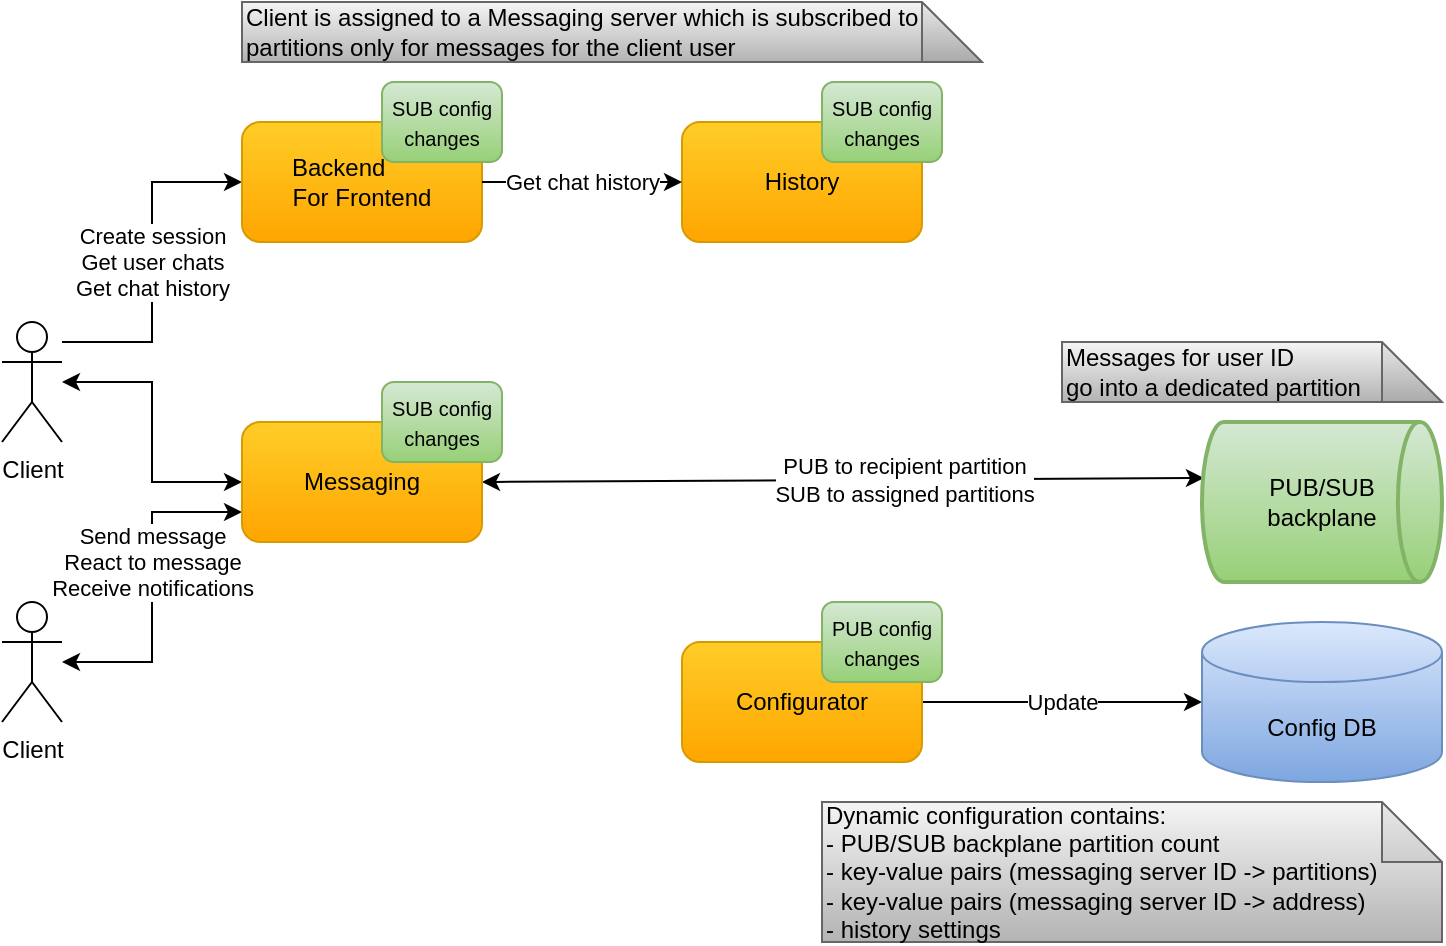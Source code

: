 <mxfile version="15.2.7" type="device"><diagram id="G4t1x3i_cumIOjZ8GDXV" name="Page-1"><mxGraphModel dx="1422" dy="923" grid="1" gridSize="10" guides="1" tooltips="1" connect="1" arrows="1" fold="1" page="1" pageScale="1" pageWidth="850" pageHeight="1100" math="0" shadow="0"><root><mxCell id="0"/><mxCell id="1" parent="0"/><mxCell id="zEOiwxzGmeE4_qA-A_0B-1" value="Messages for user ID&lt;br&gt;go into a dedicated partition" style="shape=note;whiteSpace=wrap;html=1;backgroundOutline=1;darkOpacity=0.05;align=left;gradientColor=#b3b3b3;fillColor=#f5f5f5;strokeColor=#666666;" parent="1" vertex="1"><mxGeometry x="570" y="210" width="190" height="30" as="geometry"/></mxCell><mxCell id="zEOiwxzGmeE4_qA-A_0B-2" value="Dynamic configuration contains:&lt;br&gt;- PUB/SUB backplane partition count&lt;br&gt;- key-value pairs&amp;nbsp;(messaging server ID -&amp;gt; partitions)&lt;br&gt;- key-value pairs&amp;nbsp;(messaging&amp;nbsp;server ID -&amp;gt; address)&lt;br&gt;- history settings" style="shape=note;whiteSpace=wrap;html=1;backgroundOutline=1;darkOpacity=0.05;align=left;gradientColor=#b3b3b3;fillColor=#f5f5f5;strokeColor=#666666;" parent="1" vertex="1"><mxGeometry x="450" y="440" width="310" height="70" as="geometry"/></mxCell><mxCell id="zEOiwxzGmeE4_qA-A_0B-3" value="Client is assigned to a Messaging server which is subscribed to partitions only for messages for the client user" style="shape=note;whiteSpace=wrap;html=1;backgroundOutline=1;darkOpacity=0.05;align=left;gradientColor=#b3b3b3;fillColor=#f5f5f5;strokeColor=#666666;" parent="1" vertex="1"><mxGeometry x="160" y="40" width="370" height="30" as="geometry"/></mxCell><mxCell id="WAReTh2NtruZ-ETWnuQE-5" value="" style="edgeStyle=orthogonalEdgeStyle;rounded=0;orthogonalLoop=1;jettySize=auto;html=1;entryX=0;entryY=0.5;entryDx=0;entryDy=0;startArrow=classic;startFill=1;" parent="1" source="WAReTh2NtruZ-ETWnuQE-7" target="WAReTh2NtruZ-ETWnuQE-11" edge="1"><mxGeometry relative="1" as="geometry"/></mxCell><mxCell id="WAReTh2NtruZ-ETWnuQE-6" value="Create session&lt;br&gt;Get user chats&lt;br&gt;Get chat history" style="edgeStyle=orthogonalEdgeStyle;rounded=0;orthogonalLoop=1;jettySize=auto;html=1;entryX=0;entryY=0.5;entryDx=0;entryDy=0;" parent="1" source="WAReTh2NtruZ-ETWnuQE-7" target="WAReTh2NtruZ-ETWnuQE-24" edge="1"><mxGeometry relative="1" as="geometry"><Array as="points"><mxPoint x="115" y="210"/><mxPoint x="115" y="130"/></Array></mxGeometry></mxCell><mxCell id="WAReTh2NtruZ-ETWnuQE-7" value="Client" style="shape=umlActor;verticalLabelPosition=bottom;verticalAlign=top;html=1;outlineConnect=0;" parent="1" vertex="1"><mxGeometry x="40" y="200" width="30" height="60" as="geometry"/></mxCell><mxCell id="WAReTh2NtruZ-ETWnuQE-8" value="Send message&lt;br&gt;React to message&lt;br&gt;Receive notifications" style="edgeStyle=orthogonalEdgeStyle;rounded=0;orthogonalLoop=1;jettySize=auto;html=1;entryX=0;entryY=0.75;entryDx=0;entryDy=0;startArrow=classic;startFill=1;" parent="1" source="WAReTh2NtruZ-ETWnuQE-9" target="WAReTh2NtruZ-ETWnuQE-11" edge="1"><mxGeometry x="0.151" relative="1" as="geometry"><mxPoint as="offset"/></mxGeometry></mxCell><mxCell id="WAReTh2NtruZ-ETWnuQE-9" value="Client" style="shape=umlActor;verticalLabelPosition=bottom;verticalAlign=top;html=1;outlineConnect=0;" parent="1" vertex="1"><mxGeometry x="40" y="340" width="30" height="60" as="geometry"/></mxCell><mxCell id="WAReTh2NtruZ-ETWnuQE-10" value="PUB to recipient partition&lt;br&gt;&lt;div&gt;SUB to assigned partitions&lt;/div&gt;" style="rounded=0;orthogonalLoop=1;jettySize=auto;html=1;entryX=0.008;entryY=0.35;entryDx=0;entryDy=0;entryPerimeter=0;startArrow=classic;startFill=1;exitX=1;exitY=0.5;exitDx=0;exitDy=0;" parent="1" source="WAReTh2NtruZ-ETWnuQE-11" target="WAReTh2NtruZ-ETWnuQE-13" edge="1"><mxGeometry x="0.168" relative="1" as="geometry"><mxPoint as="offset"/></mxGeometry></mxCell><mxCell id="WAReTh2NtruZ-ETWnuQE-11" value="&lt;font style=&quot;font-size: 12px&quot;&gt;Messaging&lt;/font&gt;" style="rounded=1;whiteSpace=wrap;html=1;gradientColor=#ffa500;fillColor=#ffcd28;strokeColor=#d79b00;" parent="1" vertex="1"><mxGeometry x="160" y="250" width="120" height="60" as="geometry"/></mxCell><mxCell id="WAReTh2NtruZ-ETWnuQE-13" value="PUB/SUB&lt;br&gt;backplane" style="strokeWidth=2;html=1;shape=mxgraph.flowchart.direct_data;whiteSpace=wrap;gradientColor=#97d077;fillColor=#d5e8d4;strokeColor=#82b366;" parent="1" vertex="1"><mxGeometry x="640" y="250" width="120" height="80" as="geometry"/></mxCell><mxCell id="WAReTh2NtruZ-ETWnuQE-16" value="Update" style="edgeStyle=orthogonalEdgeStyle;rounded=0;orthogonalLoop=1;jettySize=auto;html=1;entryX=0;entryY=0.5;entryDx=0;entryDy=0;entryPerimeter=0;exitX=1;exitY=0.5;exitDx=0;exitDy=0;" parent="1" source="WAReTh2NtruZ-ETWnuQE-17" target="WAReTh2NtruZ-ETWnuQE-18" edge="1"><mxGeometry relative="1" as="geometry"/></mxCell><mxCell id="WAReTh2NtruZ-ETWnuQE-17" value="Configurator" style="rounded=1;whiteSpace=wrap;html=1;gradientColor=#ffa500;fillColor=#ffcd28;strokeColor=#d79b00;" parent="1" vertex="1"><mxGeometry x="380" y="360" width="120" height="60" as="geometry"/></mxCell><mxCell id="WAReTh2NtruZ-ETWnuQE-18" value="Config DB" style="shape=cylinder3;whiteSpace=wrap;html=1;boundedLbl=1;backgroundOutline=1;size=15;gradientColor=#7ea6e0;fillColor=#dae8fc;strokeColor=#6c8ebf;" parent="1" vertex="1"><mxGeometry x="640" y="350" width="120" height="80" as="geometry"/></mxCell><mxCell id="WAReTh2NtruZ-ETWnuQE-19" value="&lt;font style=&quot;font-size: 12px&quot;&gt;History&lt;/font&gt;" style="rounded=1;whiteSpace=wrap;html=1;gradientColor=#ffa500;fillColor=#ffcd28;strokeColor=#d79b00;" parent="1" vertex="1"><mxGeometry x="380" y="100" width="120" height="60" as="geometry"/></mxCell><mxCell id="WAReTh2NtruZ-ETWnuQE-22" value="&lt;font style=&quot;font-size: 10px&quot;&gt;PUB config&lt;br&gt;changes&lt;/font&gt;" style="rounded=1;whiteSpace=wrap;html=1;gradientColor=#97d077;fillColor=#d5e8d4;strokeColor=#82b366;" parent="1" vertex="1"><mxGeometry x="450" y="340" width="60" height="40" as="geometry"/></mxCell><mxCell id="WAReTh2NtruZ-ETWnuQE-23" value="&lt;font style=&quot;font-size: 10px&quot;&gt;SUB config&lt;br&gt;changes&lt;/font&gt;" style="rounded=1;whiteSpace=wrap;html=1;gradientColor=#97d077;fillColor=#d5e8d4;strokeColor=#82b366;" parent="1" vertex="1"><mxGeometry x="230" y="230" width="60" height="40" as="geometry"/></mxCell><mxCell id="WAReTh2NtruZ-ETWnuQE-24" value="&lt;font style=&quot;font-size: 12px&quot;&gt;Backend&amp;nbsp; &amp;nbsp; &amp;nbsp; &amp;nbsp;&lt;br&gt;For Frontend&lt;/font&gt;" style="rounded=1;whiteSpace=wrap;html=1;gradientColor=#ffa500;fillColor=#ffcd28;strokeColor=#d79b00;" parent="1" vertex="1"><mxGeometry x="160" y="100" width="120" height="60" as="geometry"/></mxCell><mxCell id="WAReTh2NtruZ-ETWnuQE-25" value="&lt;font style=&quot;font-size: 10px&quot;&gt;SUB config&lt;br&gt;changes&lt;/font&gt;" style="rounded=1;whiteSpace=wrap;html=1;gradientColor=#97d077;fillColor=#d5e8d4;strokeColor=#82b366;" parent="1" vertex="1"><mxGeometry x="230" y="80" width="60" height="40" as="geometry"/></mxCell><mxCell id="WAReTh2NtruZ-ETWnuQE-30" value="Get chat history" style="endArrow=classic;html=1;exitX=1;exitY=0.5;exitDx=0;exitDy=0;entryX=0;entryY=0.5;entryDx=0;entryDy=0;" parent="1" source="WAReTh2NtruZ-ETWnuQE-24" target="WAReTh2NtruZ-ETWnuQE-19" edge="1"><mxGeometry width="50" height="50" relative="1" as="geometry"><mxPoint x="290" y="415" as="sourcePoint"/><mxPoint x="370" y="480" as="targetPoint"/><mxPoint as="offset"/></mxGeometry></mxCell><mxCell id="WAReTh2NtruZ-ETWnuQE-32" value="&lt;font style=&quot;font-size: 10px&quot;&gt;SUB config&lt;br&gt;changes&lt;/font&gt;" style="rounded=1;whiteSpace=wrap;html=1;gradientColor=#97d077;fillColor=#d5e8d4;strokeColor=#82b366;" parent="1" vertex="1"><mxGeometry x="450" y="80" width="60" height="40" as="geometry"/></mxCell></root></mxGraphModel></diagram></mxfile>